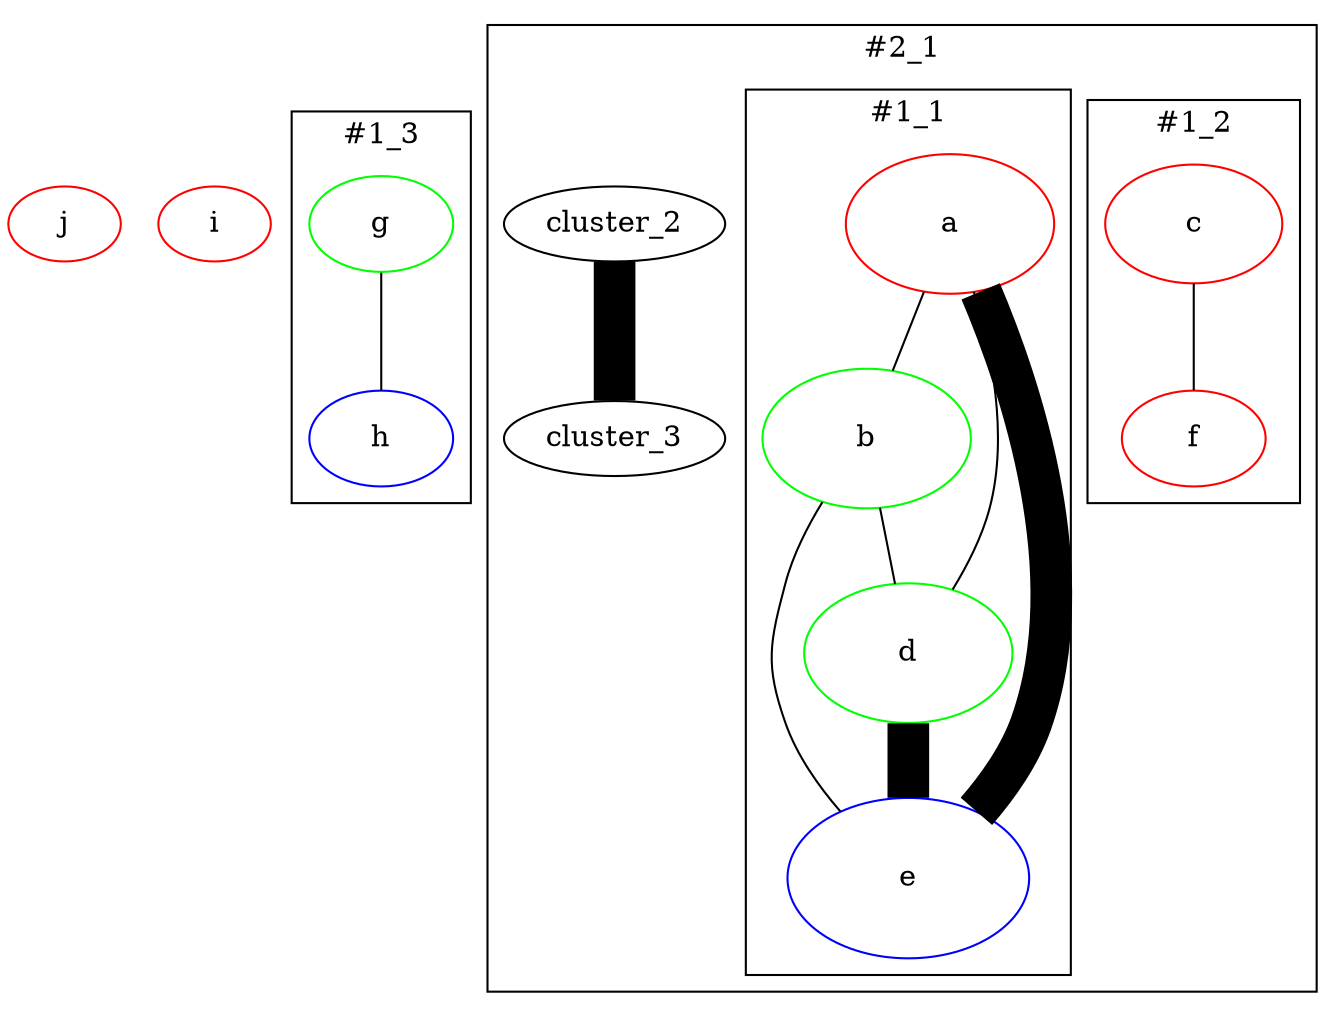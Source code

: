 digraph G {
  edge [dir=none]
n_15 [label="j" height=0.5 width=0.75 color="#FF0000" style="setlinewidth(1)" ]
n_14 [label="i" height=0.5 width=0.75 color="#FF0000" style="setlinewidth(1)" ]
  subgraph cluster_4 {
label="#1_3"
n_12 [label="g" height=0.642857143 width=0.9642857144999999 color="#00FF00" style="setlinewidth(1)" ]
n_13 [label="h" height=0.642857143 width=0.9642857144999999 color="#0000FF" style="setlinewidth(1)" ]
n_12 -> n_13 [style="setlinewidth(1)" ]
  }
  subgraph cluster_5 {
label="#2_1"
cluster_3 []
cluster_2 []
cluster_2 -> cluster_3 [style="setlinewidth(20)" ]
    subgraph cluster_2 {
label="#1_1"
n_6 [label="a" height=0.9285714285 width=1.39285714275 color="#FF0000" style="setlinewidth(1)" ]
n_7 [label="b" height=0.9285714285 width=1.39285714275 color="#00FF00" style="setlinewidth(1)" ]
n_9 [label="d" height=0.9285714285 width=1.39285714275 color="#00FF00" style="setlinewidth(1)" ]
n_10 [label="e" height=1.0714285715 width=1.60714285725 color="#0000FF" style="setlinewidth(1)" ]
n_6 -> n_7 [style="setlinewidth(1)" ]
n_6 -> n_9 [style="setlinewidth(1)" ]
n_7 -> n_9 [style="setlinewidth(1)" ]
n_6 -> n_10 [style="setlinewidth(20)" ]
n_7 -> n_10 [style="setlinewidth(1)" ]
n_9 -> n_10 [style="setlinewidth(20)" ]
    }
    subgraph cluster_3 {
label="#1_2"
n_8 [label="c" height=0.7857142855 width=1.17857142825 color="#FF0000" style="setlinewidth(1)" ]
n_11 [label="f" height=0.642857143 width=0.9642857144999999 color="#FF0000" style="setlinewidth(1)" ]
n_8 -> n_11 [style="setlinewidth(1)" ]
    }
  }
}

